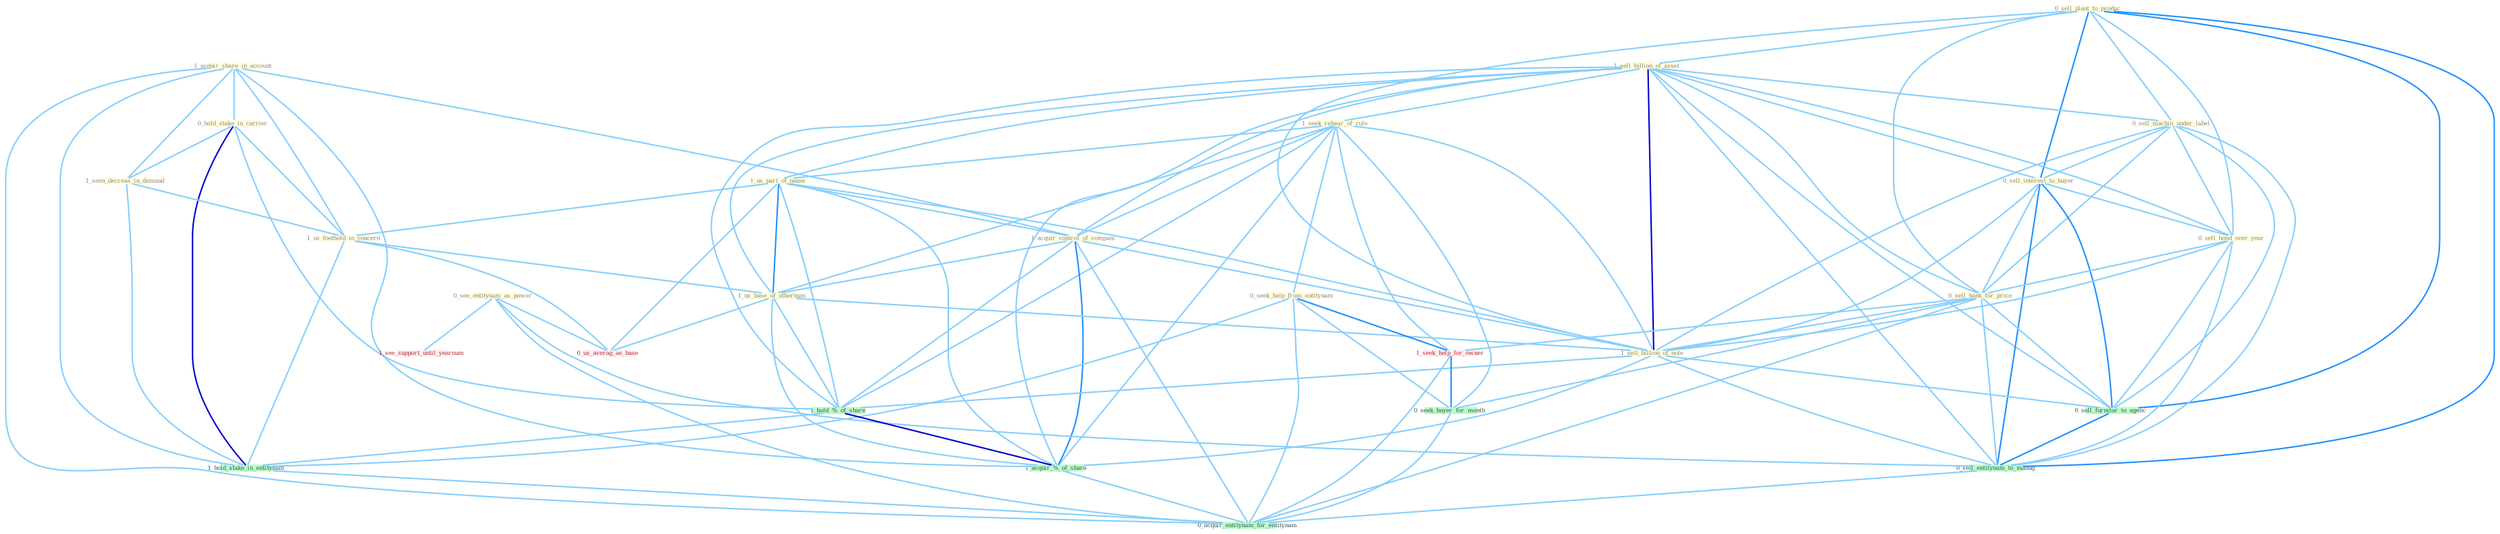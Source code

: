 Graph G{ 
    node
    [shape=polygon,style=filled,width=.5,height=.06,color="#BDFCC9",fixedsize=true,fontsize=4,
    fontcolor="#2f4f4f"];
    {node
    [color="#ffffe0", fontcolor="#8b7d6b"] "1_acquir_share_in_account " "0_sell_plant_to_produc " "1_sell_billion_of_asset " "0_sell_machin_under_label " "1_seek_rehear_of_rule " "0_hold_stake_in_carrier " "1_seen_decreas_in_demand " "1_us_part_of_name " "1_us_foothold_in_concern " "1_acquir_control_of_compani " "0_sell_interest_to_buyer " "0_see_entitynam_as_power " "0_sell_bond_over_year " "1_us_base_of_othernum " "0_sell_bank_for_price " "0_seek_help_from_entitynam " "1_sell_billion_of_note "}
{node [color="#fff0f5", fontcolor="#b22222"] "1_seek_help_for_owner " "1_see_support_until_yearnum " "0_us_averag_as_base "}
edge [color="#B0E2FF"];

	"1_acquir_share_in_account " -- "0_hold_stake_in_carrier " [w="1", color="#87cefa" ];
	"1_acquir_share_in_account " -- "1_seen_decreas_in_demand " [w="1", color="#87cefa" ];
	"1_acquir_share_in_account " -- "1_us_foothold_in_concern " [w="1", color="#87cefa" ];
	"1_acquir_share_in_account " -- "1_acquir_control_of_compani " [w="1", color="#87cefa" ];
	"1_acquir_share_in_account " -- "1_hold_stake_in_entitynam " [w="1", color="#87cefa" ];
	"1_acquir_share_in_account " -- "1_acquir_%_of_share " [w="1", color="#87cefa" ];
	"1_acquir_share_in_account " -- "0_acquir_entitynam_for_entitynam " [w="1", color="#87cefa" ];
	"0_sell_plant_to_produc " -- "1_sell_billion_of_asset " [w="1", color="#87cefa" ];
	"0_sell_plant_to_produc " -- "0_sell_machin_under_label " [w="1", color="#87cefa" ];
	"0_sell_plant_to_produc " -- "0_sell_interest_to_buyer " [w="2", color="#1e90ff" , len=0.8];
	"0_sell_plant_to_produc " -- "0_sell_bond_over_year " [w="1", color="#87cefa" ];
	"0_sell_plant_to_produc " -- "0_sell_bank_for_price " [w="1", color="#87cefa" ];
	"0_sell_plant_to_produc " -- "1_sell_billion_of_note " [w="1", color="#87cefa" ];
	"0_sell_plant_to_produc " -- "0_sell_furnitur_to_agenc " [w="2", color="#1e90ff" , len=0.8];
	"0_sell_plant_to_produc " -- "0_sell_entitynam_to_manag " [w="2", color="#1e90ff" , len=0.8];
	"1_sell_billion_of_asset " -- "0_sell_machin_under_label " [w="1", color="#87cefa" ];
	"1_sell_billion_of_asset " -- "1_seek_rehear_of_rule " [w="1", color="#87cefa" ];
	"1_sell_billion_of_asset " -- "1_us_part_of_name " [w="1", color="#87cefa" ];
	"1_sell_billion_of_asset " -- "1_acquir_control_of_compani " [w="1", color="#87cefa" ];
	"1_sell_billion_of_asset " -- "0_sell_interest_to_buyer " [w="1", color="#87cefa" ];
	"1_sell_billion_of_asset " -- "0_sell_bond_over_year " [w="1", color="#87cefa" ];
	"1_sell_billion_of_asset " -- "1_us_base_of_othernum " [w="1", color="#87cefa" ];
	"1_sell_billion_of_asset " -- "0_sell_bank_for_price " [w="1", color="#87cefa" ];
	"1_sell_billion_of_asset " -- "1_sell_billion_of_note " [w="3", color="#0000cd" , len=0.6];
	"1_sell_billion_of_asset " -- "1_hold_%_of_share " [w="1", color="#87cefa" ];
	"1_sell_billion_of_asset " -- "1_acquir_%_of_share " [w="1", color="#87cefa" ];
	"1_sell_billion_of_asset " -- "0_sell_furnitur_to_agenc " [w="1", color="#87cefa" ];
	"1_sell_billion_of_asset " -- "0_sell_entitynam_to_manag " [w="1", color="#87cefa" ];
	"0_sell_machin_under_label " -- "0_sell_interest_to_buyer " [w="1", color="#87cefa" ];
	"0_sell_machin_under_label " -- "0_sell_bond_over_year " [w="1", color="#87cefa" ];
	"0_sell_machin_under_label " -- "0_sell_bank_for_price " [w="1", color="#87cefa" ];
	"0_sell_machin_under_label " -- "1_sell_billion_of_note " [w="1", color="#87cefa" ];
	"0_sell_machin_under_label " -- "0_sell_furnitur_to_agenc " [w="1", color="#87cefa" ];
	"0_sell_machin_under_label " -- "0_sell_entitynam_to_manag " [w="1", color="#87cefa" ];
	"1_seek_rehear_of_rule " -- "1_us_part_of_name " [w="1", color="#87cefa" ];
	"1_seek_rehear_of_rule " -- "1_acquir_control_of_compani " [w="1", color="#87cefa" ];
	"1_seek_rehear_of_rule " -- "1_us_base_of_othernum " [w="1", color="#87cefa" ];
	"1_seek_rehear_of_rule " -- "0_seek_help_from_entitynam " [w="1", color="#87cefa" ];
	"1_seek_rehear_of_rule " -- "1_sell_billion_of_note " [w="1", color="#87cefa" ];
	"1_seek_rehear_of_rule " -- "1_hold_%_of_share " [w="1", color="#87cefa" ];
	"1_seek_rehear_of_rule " -- "1_seek_help_for_owner " [w="1", color="#87cefa" ];
	"1_seek_rehear_of_rule " -- "0_seek_buyer_for_month " [w="1", color="#87cefa" ];
	"1_seek_rehear_of_rule " -- "1_acquir_%_of_share " [w="1", color="#87cefa" ];
	"0_hold_stake_in_carrier " -- "1_seen_decreas_in_demand " [w="1", color="#87cefa" ];
	"0_hold_stake_in_carrier " -- "1_us_foothold_in_concern " [w="1", color="#87cefa" ];
	"0_hold_stake_in_carrier " -- "1_hold_%_of_share " [w="1", color="#87cefa" ];
	"0_hold_stake_in_carrier " -- "1_hold_stake_in_entitynam " [w="3", color="#0000cd" , len=0.6];
	"1_seen_decreas_in_demand " -- "1_us_foothold_in_concern " [w="1", color="#87cefa" ];
	"1_seen_decreas_in_demand " -- "1_hold_stake_in_entitynam " [w="1", color="#87cefa" ];
	"1_us_part_of_name " -- "1_us_foothold_in_concern " [w="1", color="#87cefa" ];
	"1_us_part_of_name " -- "1_acquir_control_of_compani " [w="1", color="#87cefa" ];
	"1_us_part_of_name " -- "1_us_base_of_othernum " [w="2", color="#1e90ff" , len=0.8];
	"1_us_part_of_name " -- "1_sell_billion_of_note " [w="1", color="#87cefa" ];
	"1_us_part_of_name " -- "1_hold_%_of_share " [w="1", color="#87cefa" ];
	"1_us_part_of_name " -- "1_acquir_%_of_share " [w="1", color="#87cefa" ];
	"1_us_part_of_name " -- "0_us_averag_as_base " [w="1", color="#87cefa" ];
	"1_us_foothold_in_concern " -- "1_us_base_of_othernum " [w="1", color="#87cefa" ];
	"1_us_foothold_in_concern " -- "1_hold_stake_in_entitynam " [w="1", color="#87cefa" ];
	"1_us_foothold_in_concern " -- "0_us_averag_as_base " [w="1", color="#87cefa" ];
	"1_acquir_control_of_compani " -- "1_us_base_of_othernum " [w="1", color="#87cefa" ];
	"1_acquir_control_of_compani " -- "1_sell_billion_of_note " [w="1", color="#87cefa" ];
	"1_acquir_control_of_compani " -- "1_hold_%_of_share " [w="1", color="#87cefa" ];
	"1_acquir_control_of_compani " -- "1_acquir_%_of_share " [w="2", color="#1e90ff" , len=0.8];
	"1_acquir_control_of_compani " -- "0_acquir_entitynam_for_entitynam " [w="1", color="#87cefa" ];
	"0_sell_interest_to_buyer " -- "0_sell_bond_over_year " [w="1", color="#87cefa" ];
	"0_sell_interest_to_buyer " -- "0_sell_bank_for_price " [w="1", color="#87cefa" ];
	"0_sell_interest_to_buyer " -- "1_sell_billion_of_note " [w="1", color="#87cefa" ];
	"0_sell_interest_to_buyer " -- "0_sell_furnitur_to_agenc " [w="2", color="#1e90ff" , len=0.8];
	"0_sell_interest_to_buyer " -- "0_sell_entitynam_to_manag " [w="2", color="#1e90ff" , len=0.8];
	"0_see_entitynam_as_power " -- "1_see_support_until_yearnum " [w="1", color="#87cefa" ];
	"0_see_entitynam_as_power " -- "0_us_averag_as_base " [w="1", color="#87cefa" ];
	"0_see_entitynam_as_power " -- "0_sell_entitynam_to_manag " [w="1", color="#87cefa" ];
	"0_see_entitynam_as_power " -- "0_acquir_entitynam_for_entitynam " [w="1", color="#87cefa" ];
	"0_sell_bond_over_year " -- "0_sell_bank_for_price " [w="1", color="#87cefa" ];
	"0_sell_bond_over_year " -- "1_sell_billion_of_note " [w="1", color="#87cefa" ];
	"0_sell_bond_over_year " -- "0_sell_furnitur_to_agenc " [w="1", color="#87cefa" ];
	"0_sell_bond_over_year " -- "0_sell_entitynam_to_manag " [w="1", color="#87cefa" ];
	"1_us_base_of_othernum " -- "1_sell_billion_of_note " [w="1", color="#87cefa" ];
	"1_us_base_of_othernum " -- "1_hold_%_of_share " [w="1", color="#87cefa" ];
	"1_us_base_of_othernum " -- "1_acquir_%_of_share " [w="1", color="#87cefa" ];
	"1_us_base_of_othernum " -- "0_us_averag_as_base " [w="1", color="#87cefa" ];
	"0_sell_bank_for_price " -- "1_sell_billion_of_note " [w="1", color="#87cefa" ];
	"0_sell_bank_for_price " -- "1_seek_help_for_owner " [w="1", color="#87cefa" ];
	"0_sell_bank_for_price " -- "0_seek_buyer_for_month " [w="1", color="#87cefa" ];
	"0_sell_bank_for_price " -- "0_sell_furnitur_to_agenc " [w="1", color="#87cefa" ];
	"0_sell_bank_for_price " -- "0_sell_entitynam_to_manag " [w="1", color="#87cefa" ];
	"0_sell_bank_for_price " -- "0_acquir_entitynam_for_entitynam " [w="1", color="#87cefa" ];
	"0_seek_help_from_entitynam " -- "1_hold_stake_in_entitynam " [w="1", color="#87cefa" ];
	"0_seek_help_from_entitynam " -- "1_seek_help_for_owner " [w="2", color="#1e90ff" , len=0.8];
	"0_seek_help_from_entitynam " -- "0_seek_buyer_for_month " [w="1", color="#87cefa" ];
	"0_seek_help_from_entitynam " -- "0_acquir_entitynam_for_entitynam " [w="1", color="#87cefa" ];
	"1_sell_billion_of_note " -- "1_hold_%_of_share " [w="1", color="#87cefa" ];
	"1_sell_billion_of_note " -- "1_acquir_%_of_share " [w="1", color="#87cefa" ];
	"1_sell_billion_of_note " -- "0_sell_furnitur_to_agenc " [w="1", color="#87cefa" ];
	"1_sell_billion_of_note " -- "0_sell_entitynam_to_manag " [w="1", color="#87cefa" ];
	"1_hold_%_of_share " -- "1_hold_stake_in_entitynam " [w="1", color="#87cefa" ];
	"1_hold_%_of_share " -- "1_acquir_%_of_share " [w="3", color="#0000cd" , len=0.6];
	"1_hold_stake_in_entitynam " -- "0_acquir_entitynam_for_entitynam " [w="1", color="#87cefa" ];
	"1_seek_help_for_owner " -- "0_seek_buyer_for_month " [w="2", color="#1e90ff" , len=0.8];
	"1_seek_help_for_owner " -- "0_acquir_entitynam_for_entitynam " [w="1", color="#87cefa" ];
	"0_seek_buyer_for_month " -- "0_acquir_entitynam_for_entitynam " [w="1", color="#87cefa" ];
	"1_acquir_%_of_share " -- "0_acquir_entitynam_for_entitynam " [w="1", color="#87cefa" ];
	"0_sell_furnitur_to_agenc " -- "0_sell_entitynam_to_manag " [w="2", color="#1e90ff" , len=0.8];
	"0_sell_entitynam_to_manag " -- "0_acquir_entitynam_for_entitynam " [w="1", color="#87cefa" ];
}